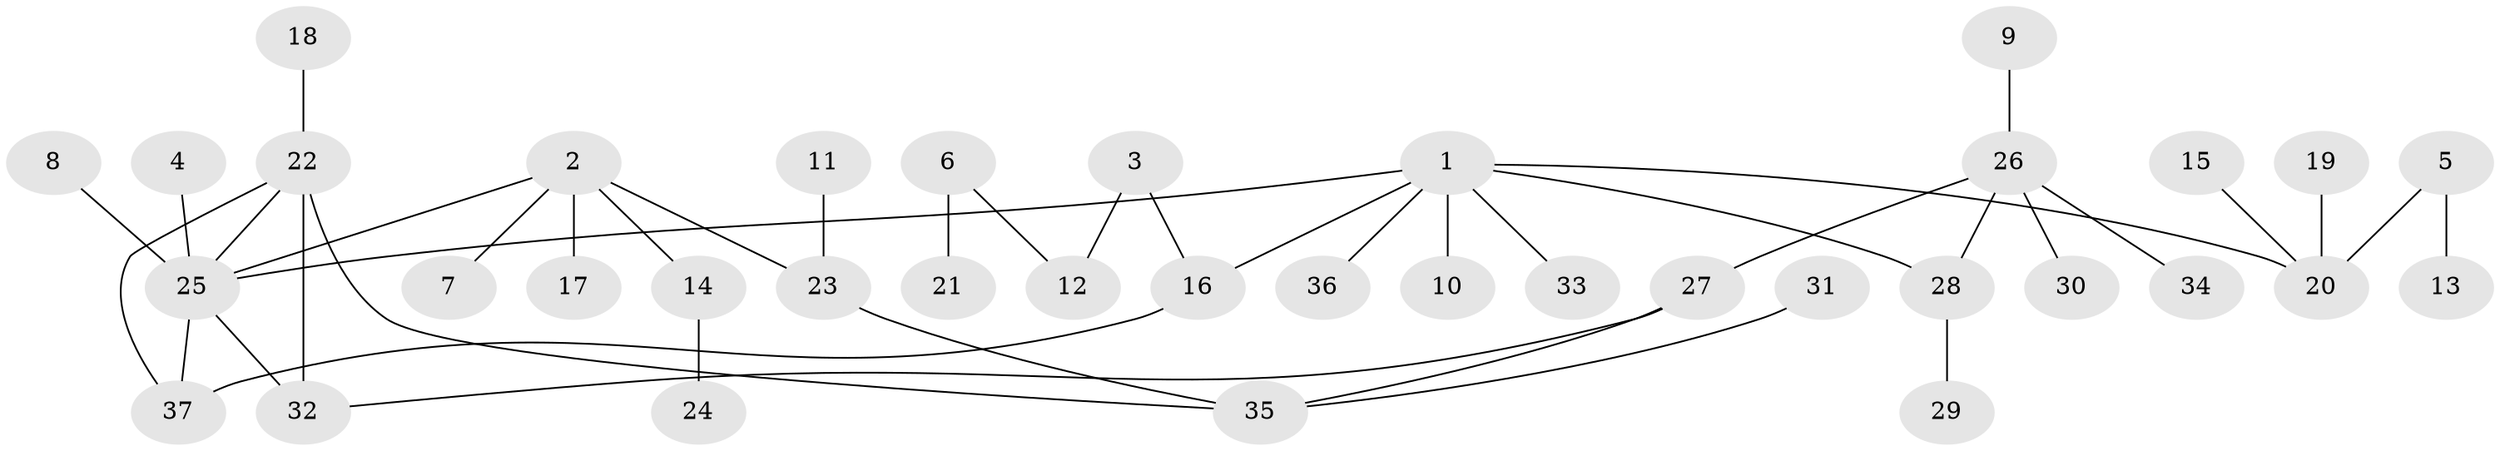 // original degree distribution, {7: 0.0136986301369863, 2: 0.2876712328767123, 4: 0.0684931506849315, 6: 0.0136986301369863, 3: 0.2054794520547945, 5: 0.0273972602739726, 1: 0.3835616438356164}
// Generated by graph-tools (version 1.1) at 2025/25/03/09/25 03:25:34]
// undirected, 37 vertices, 42 edges
graph export_dot {
graph [start="1"]
  node [color=gray90,style=filled];
  1;
  2;
  3;
  4;
  5;
  6;
  7;
  8;
  9;
  10;
  11;
  12;
  13;
  14;
  15;
  16;
  17;
  18;
  19;
  20;
  21;
  22;
  23;
  24;
  25;
  26;
  27;
  28;
  29;
  30;
  31;
  32;
  33;
  34;
  35;
  36;
  37;
  1 -- 10 [weight=1.0];
  1 -- 16 [weight=1.0];
  1 -- 20 [weight=1.0];
  1 -- 25 [weight=1.0];
  1 -- 28 [weight=1.0];
  1 -- 33 [weight=1.0];
  1 -- 36 [weight=1.0];
  2 -- 7 [weight=1.0];
  2 -- 14 [weight=1.0];
  2 -- 17 [weight=1.0];
  2 -- 23 [weight=1.0];
  2 -- 25 [weight=1.0];
  3 -- 12 [weight=1.0];
  3 -- 16 [weight=1.0];
  4 -- 25 [weight=1.0];
  5 -- 13 [weight=1.0];
  5 -- 20 [weight=1.0];
  6 -- 12 [weight=1.0];
  6 -- 21 [weight=1.0];
  8 -- 25 [weight=1.0];
  9 -- 26 [weight=1.0];
  11 -- 23 [weight=1.0];
  14 -- 24 [weight=2.0];
  15 -- 20 [weight=1.0];
  16 -- 37 [weight=1.0];
  18 -- 22 [weight=1.0];
  19 -- 20 [weight=1.0];
  22 -- 25 [weight=1.0];
  22 -- 32 [weight=1.0];
  22 -- 35 [weight=1.0];
  22 -- 37 [weight=1.0];
  23 -- 35 [weight=1.0];
  25 -- 32 [weight=1.0];
  25 -- 37 [weight=1.0];
  26 -- 27 [weight=1.0];
  26 -- 28 [weight=1.0];
  26 -- 30 [weight=1.0];
  26 -- 34 [weight=1.0];
  27 -- 32 [weight=1.0];
  27 -- 35 [weight=1.0];
  28 -- 29 [weight=1.0];
  31 -- 35 [weight=1.0];
}
